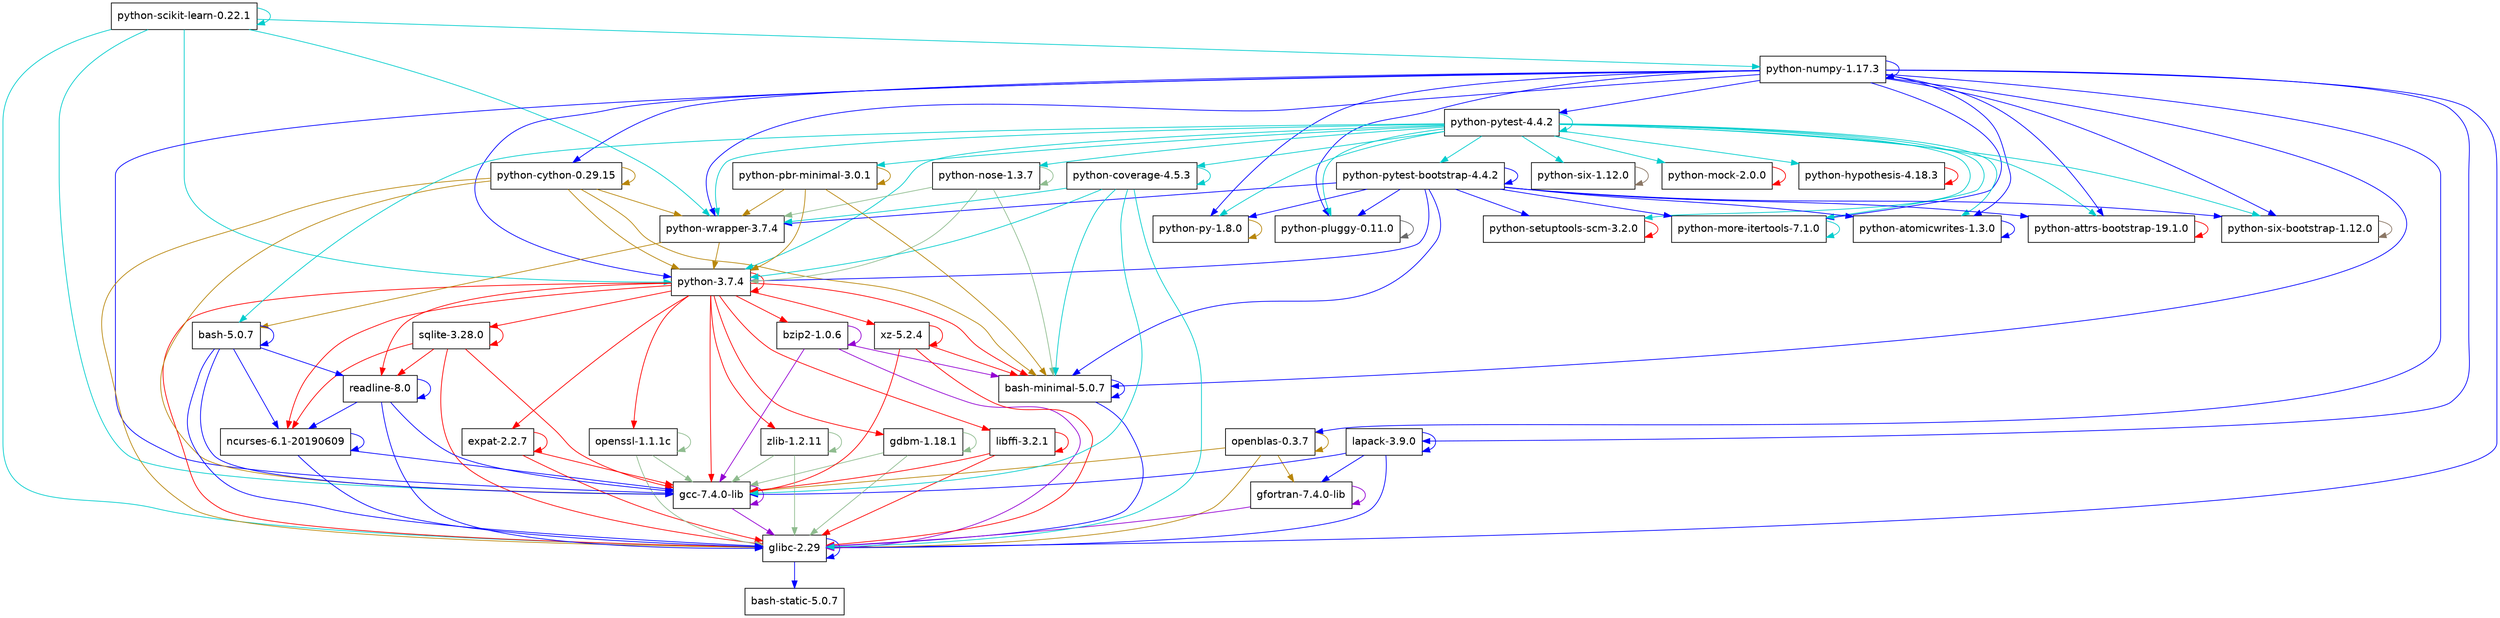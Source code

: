 digraph "Guix references" {
  "/gnu/store/5r2ngcsppkl0ai8k9z2n8dcbrky09jhd-python-scikit-learn-0.22.1" [label = "python-scikit-learn-0.22.1", shape = box, fontname = Helvetica];
  "/gnu/store/5r2ngcsppkl0ai8k9z2n8dcbrky09jhd-python-scikit-learn-0.22.1" -> "/gnu/store/2plcy91lypnbbysb18ymnhaw3zwk8pg1-gcc-7.4.0-lib" [color = cyan3];
  "/gnu/store/5r2ngcsppkl0ai8k9z2n8dcbrky09jhd-python-scikit-learn-0.22.1" -> "/gnu/store/4iishycvn5lwz968cvmh3cj9nnf0i7hh-python-numpy-1.17.3" [color = cyan3];
  "/gnu/store/5r2ngcsppkl0ai8k9z2n8dcbrky09jhd-python-scikit-learn-0.22.1" -> "/gnu/store/5r2ngcsppkl0ai8k9z2n8dcbrky09jhd-python-scikit-learn-0.22.1" [color = cyan3];
  "/gnu/store/5r2ngcsppkl0ai8k9z2n8dcbrky09jhd-python-scikit-learn-0.22.1" -> "/gnu/store/78w7y0lxar70j512iqw8x3nimzj10yga-python-3.7.4" [color = cyan3];
  "/gnu/store/5r2ngcsppkl0ai8k9z2n8dcbrky09jhd-python-scikit-learn-0.22.1" -> "/gnu/store/ahqgl4h89xqj695lgqvsaf6zh2nhy4pj-glibc-2.29" [color = cyan3];
  "/gnu/store/5r2ngcsppkl0ai8k9z2n8dcbrky09jhd-python-scikit-learn-0.22.1" -> "/gnu/store/l8nphg0idd8pfddyad8f92lx8d1hc053-python-wrapper-3.7.4" [color = cyan3];
  "/gnu/store/2plcy91lypnbbysb18ymnhaw3zwk8pg1-gcc-7.4.0-lib" [label = "gcc-7.4.0-lib", shape = box, fontname = Helvetica];
  "/gnu/store/2plcy91lypnbbysb18ymnhaw3zwk8pg1-gcc-7.4.0-lib" -> "/gnu/store/2plcy91lypnbbysb18ymnhaw3zwk8pg1-gcc-7.4.0-lib" [color = darkviolet];
  "/gnu/store/2plcy91lypnbbysb18ymnhaw3zwk8pg1-gcc-7.4.0-lib" -> "/gnu/store/ahqgl4h89xqj695lgqvsaf6zh2nhy4pj-glibc-2.29" [color = darkviolet];
  "/gnu/store/ahqgl4h89xqj695lgqvsaf6zh2nhy4pj-glibc-2.29" [label = "glibc-2.29", shape = box, fontname = Helvetica];
  "/gnu/store/ahqgl4h89xqj695lgqvsaf6zh2nhy4pj-glibc-2.29" -> "/gnu/store/ahqgl4h89xqj695lgqvsaf6zh2nhy4pj-glibc-2.29" [color = blue];
  "/gnu/store/ahqgl4h89xqj695lgqvsaf6zh2nhy4pj-glibc-2.29" -> "/gnu/store/cp72ncw4prnsga65n3pzll07hpsg524f-bash-static-5.0.7" [color = blue];
  "/gnu/store/cp72ncw4prnsga65n3pzll07hpsg524f-bash-static-5.0.7" [label = "bash-static-5.0.7", shape = box, fontname = Helvetica];
  "/gnu/store/4iishycvn5lwz968cvmh3cj9nnf0i7hh-python-numpy-1.17.3" [label = "python-numpy-1.17.3", shape = box, fontname = Helvetica];
  "/gnu/store/4iishycvn5lwz968cvmh3cj9nnf0i7hh-python-numpy-1.17.3" -> "/gnu/store/0vmbm166y3bqsgn42nwpwpb85g47rav3-python-py-1.8.0" [color = blue];
  "/gnu/store/4iishycvn5lwz968cvmh3cj9nnf0i7hh-python-numpy-1.17.3" -> "/gnu/store/29jhbbg1hf557x8j53f9sxd9imlmf02a-bash-minimal-5.0.7" [color = blue];
  "/gnu/store/4iishycvn5lwz968cvmh3cj9nnf0i7hh-python-numpy-1.17.3" -> "/gnu/store/2plcy91lypnbbysb18ymnhaw3zwk8pg1-gcc-7.4.0-lib" [color = blue];
  "/gnu/store/4iishycvn5lwz968cvmh3cj9nnf0i7hh-python-numpy-1.17.3" -> "/gnu/store/3k71dndjbnj3a0nzcnj32i275pryxfz3-python-more-itertools-7.1.0" [color = blue];
  "/gnu/store/4iishycvn5lwz968cvmh3cj9nnf0i7hh-python-numpy-1.17.3" -> "/gnu/store/49g5vwd1xyq3ngygckm6sl8p6dnp5zjf-python-atomicwrites-1.3.0" [color = blue];
  "/gnu/store/4iishycvn5lwz968cvmh3cj9nnf0i7hh-python-numpy-1.17.3" -> "/gnu/store/4iishycvn5lwz968cvmh3cj9nnf0i7hh-python-numpy-1.17.3" [color = blue];
  "/gnu/store/4iishycvn5lwz968cvmh3cj9nnf0i7hh-python-numpy-1.17.3" -> "/gnu/store/78w7y0lxar70j512iqw8x3nimzj10yga-python-3.7.4" [color = blue];
  "/gnu/store/4iishycvn5lwz968cvmh3cj9nnf0i7hh-python-numpy-1.17.3" -> "/gnu/store/7wbpn7vxpwpjj6gr0h63b72lpjbhlzf1-python-cython-0.29.15" [color = blue];
  "/gnu/store/4iishycvn5lwz968cvmh3cj9nnf0i7hh-python-numpy-1.17.3" -> "/gnu/store/8fmzvdwv53i2nwf64cmj8i8g7mbh2a3g-python-attrs-bootstrap-19.1.0" [color = blue];
  "/gnu/store/4iishycvn5lwz968cvmh3cj9nnf0i7hh-python-numpy-1.17.3" -> "/gnu/store/ahqgl4h89xqj695lgqvsaf6zh2nhy4pj-glibc-2.29" [color = blue];
  "/gnu/store/4iishycvn5lwz968cvmh3cj9nnf0i7hh-python-numpy-1.17.3" -> "/gnu/store/j1bglm80hl89anm16lyn7w1kwwi26nxa-python-six-bootstrap-1.12.0" [color = blue];
  "/gnu/store/4iishycvn5lwz968cvmh3cj9nnf0i7hh-python-numpy-1.17.3" -> "/gnu/store/l8nphg0idd8pfddyad8f92lx8d1hc053-python-wrapper-3.7.4" [color = blue];
  "/gnu/store/4iishycvn5lwz968cvmh3cj9nnf0i7hh-python-numpy-1.17.3" -> "/gnu/store/vax1vsg3ivf0r7j7n2xkbi1z3r0504l9-openblas-0.3.7" [color = blue];
  "/gnu/store/4iishycvn5lwz968cvmh3cj9nnf0i7hh-python-numpy-1.17.3" -> "/gnu/store/vydrpp4ph5kn86axj2s0dcmfvzck6n3p-lapack-3.9.0" [color = blue];
  "/gnu/store/4iishycvn5lwz968cvmh3cj9nnf0i7hh-python-numpy-1.17.3" -> "/gnu/store/w80vzg9kysnk379pn71b7pgn6l2jr6dx-python-pluggy-0.11.0" [color = blue];
  "/gnu/store/4iishycvn5lwz968cvmh3cj9nnf0i7hh-python-numpy-1.17.3" -> "/gnu/store/wrllykvq4l9ia5wldivmdlwgf2c8m2mb-python-pytest-4.4.2" [color = blue];
  "/gnu/store/0vmbm166y3bqsgn42nwpwpb85g47rav3-python-py-1.8.0" [label = "python-py-1.8.0", shape = box, fontname = Helvetica];
  "/gnu/store/0vmbm166y3bqsgn42nwpwpb85g47rav3-python-py-1.8.0" -> "/gnu/store/0vmbm166y3bqsgn42nwpwpb85g47rav3-python-py-1.8.0" [color = darkgoldenrod];
  "/gnu/store/29jhbbg1hf557x8j53f9sxd9imlmf02a-bash-minimal-5.0.7" [label = "bash-minimal-5.0.7", shape = box, fontname = Helvetica];
  "/gnu/store/29jhbbg1hf557x8j53f9sxd9imlmf02a-bash-minimal-5.0.7" -> "/gnu/store/29jhbbg1hf557x8j53f9sxd9imlmf02a-bash-minimal-5.0.7" [color = blue];
  "/gnu/store/29jhbbg1hf557x8j53f9sxd9imlmf02a-bash-minimal-5.0.7" -> "/gnu/store/ahqgl4h89xqj695lgqvsaf6zh2nhy4pj-glibc-2.29" [color = blue];
  "/gnu/store/3k71dndjbnj3a0nzcnj32i275pryxfz3-python-more-itertools-7.1.0" [label = "python-more-itertools-7.1.0", shape = box, fontname = Helvetica];
  "/gnu/store/3k71dndjbnj3a0nzcnj32i275pryxfz3-python-more-itertools-7.1.0" -> "/gnu/store/3k71dndjbnj3a0nzcnj32i275pryxfz3-python-more-itertools-7.1.0" [color = cyan3];
  "/gnu/store/49g5vwd1xyq3ngygckm6sl8p6dnp5zjf-python-atomicwrites-1.3.0" [label = "python-atomicwrites-1.3.0", shape = box, fontname = Helvetica];
  "/gnu/store/49g5vwd1xyq3ngygckm6sl8p6dnp5zjf-python-atomicwrites-1.3.0" -> "/gnu/store/49g5vwd1xyq3ngygckm6sl8p6dnp5zjf-python-atomicwrites-1.3.0" [color = blue];
  "/gnu/store/78w7y0lxar70j512iqw8x3nimzj10yga-python-3.7.4" [label = "python-3.7.4", shape = box, fontname = Helvetica];
  "/gnu/store/78w7y0lxar70j512iqw8x3nimzj10yga-python-3.7.4" -> "/gnu/store/2792g0vczwsxnvqm9ja5g9hwvbrjlc4w-gdbm-1.18.1" [color = red];
  "/gnu/store/78w7y0lxar70j512iqw8x3nimzj10yga-python-3.7.4" -> "/gnu/store/29jhbbg1hf557x8j53f9sxd9imlmf02a-bash-minimal-5.0.7" [color = red];
  "/gnu/store/78w7y0lxar70j512iqw8x3nimzj10yga-python-3.7.4" -> "/gnu/store/2plcy91lypnbbysb18ymnhaw3zwk8pg1-gcc-7.4.0-lib" [color = red];
  "/gnu/store/78w7y0lxar70j512iqw8x3nimzj10yga-python-3.7.4" -> "/gnu/store/78w7y0lxar70j512iqw8x3nimzj10yga-python-3.7.4" [color = red];
  "/gnu/store/78w7y0lxar70j512iqw8x3nimzj10yga-python-3.7.4" -> "/gnu/store/ahqgl4h89xqj695lgqvsaf6zh2nhy4pj-glibc-2.29" [color = red];
  "/gnu/store/78w7y0lxar70j512iqw8x3nimzj10yga-python-3.7.4" -> "/gnu/store/ain96mrdwqd4s9shdd3s7m4syp5icdx5-libffi-3.2.1" [color = red];
  "/gnu/store/78w7y0lxar70j512iqw8x3nimzj10yga-python-3.7.4" -> "/gnu/store/gzp4ig4rdb1qf4i5dy1d9nl0zmj5q09y-ncurses-6.1-20190609" [color = red];
  "/gnu/store/78w7y0lxar70j512iqw8x3nimzj10yga-python-3.7.4" -> "/gnu/store/h3w04l83yrx9rxcc62k0plgxr5hpc1xg-expat-2.2.7" [color = red];
  "/gnu/store/78w7y0lxar70j512iqw8x3nimzj10yga-python-3.7.4" -> "/gnu/store/i6l1579g80387rda658jy9cfqq82643d-sqlite-3.28.0" [color = red];
  "/gnu/store/78w7y0lxar70j512iqw8x3nimzj10yga-python-3.7.4" -> "/gnu/store/k2m4q2av9hw73hw2jx6qrxqdyh855398-openssl-1.1.1c" [color = red];
  "/gnu/store/78w7y0lxar70j512iqw8x3nimzj10yga-python-3.7.4" -> "/gnu/store/l86azr7r3p5631wj3kk329jl1y1mpjgy-bzip2-1.0.6" [color = red];
  "/gnu/store/78w7y0lxar70j512iqw8x3nimzj10yga-python-3.7.4" -> "/gnu/store/lbip9isk25isymvnb159l115xnacb5j8-xz-5.2.4" [color = red];
  "/gnu/store/78w7y0lxar70j512iqw8x3nimzj10yga-python-3.7.4" -> "/gnu/store/qx7p7hiq90mi7r78hcr9cyskccy2j4bg-zlib-1.2.11" [color = red];
  "/gnu/store/78w7y0lxar70j512iqw8x3nimzj10yga-python-3.7.4" -> "/gnu/store/rmciibbn519fv6c5cbzk4ziqvbqq5s87-readline-8.0" [color = red];
  "/gnu/store/2792g0vczwsxnvqm9ja5g9hwvbrjlc4w-gdbm-1.18.1" [label = "gdbm-1.18.1", shape = box, fontname = Helvetica];
  "/gnu/store/2792g0vczwsxnvqm9ja5g9hwvbrjlc4w-gdbm-1.18.1" -> "/gnu/store/2792g0vczwsxnvqm9ja5g9hwvbrjlc4w-gdbm-1.18.1" [color = darkseagreen];
  "/gnu/store/2792g0vczwsxnvqm9ja5g9hwvbrjlc4w-gdbm-1.18.1" -> "/gnu/store/2plcy91lypnbbysb18ymnhaw3zwk8pg1-gcc-7.4.0-lib" [color = darkseagreen];
  "/gnu/store/2792g0vczwsxnvqm9ja5g9hwvbrjlc4w-gdbm-1.18.1" -> "/gnu/store/ahqgl4h89xqj695lgqvsaf6zh2nhy4pj-glibc-2.29" [color = darkseagreen];
  "/gnu/store/ain96mrdwqd4s9shdd3s7m4syp5icdx5-libffi-3.2.1" [label = "libffi-3.2.1", shape = box, fontname = Helvetica];
  "/gnu/store/ain96mrdwqd4s9shdd3s7m4syp5icdx5-libffi-3.2.1" -> "/gnu/store/2plcy91lypnbbysb18ymnhaw3zwk8pg1-gcc-7.4.0-lib" [color = red];
  "/gnu/store/ain96mrdwqd4s9shdd3s7m4syp5icdx5-libffi-3.2.1" -> "/gnu/store/ahqgl4h89xqj695lgqvsaf6zh2nhy4pj-glibc-2.29" [color = red];
  "/gnu/store/ain96mrdwqd4s9shdd3s7m4syp5icdx5-libffi-3.2.1" -> "/gnu/store/ain96mrdwqd4s9shdd3s7m4syp5icdx5-libffi-3.2.1" [color = red];
  "/gnu/store/gzp4ig4rdb1qf4i5dy1d9nl0zmj5q09y-ncurses-6.1-20190609" [label = "ncurses-6.1-20190609", shape = box, fontname = Helvetica];
  "/gnu/store/gzp4ig4rdb1qf4i5dy1d9nl0zmj5q09y-ncurses-6.1-20190609" -> "/gnu/store/2plcy91lypnbbysb18ymnhaw3zwk8pg1-gcc-7.4.0-lib" [color = blue];
  "/gnu/store/gzp4ig4rdb1qf4i5dy1d9nl0zmj5q09y-ncurses-6.1-20190609" -> "/gnu/store/ahqgl4h89xqj695lgqvsaf6zh2nhy4pj-glibc-2.29" [color = blue];
  "/gnu/store/gzp4ig4rdb1qf4i5dy1d9nl0zmj5q09y-ncurses-6.1-20190609" -> "/gnu/store/gzp4ig4rdb1qf4i5dy1d9nl0zmj5q09y-ncurses-6.1-20190609" [color = blue];
  "/gnu/store/h3w04l83yrx9rxcc62k0plgxr5hpc1xg-expat-2.2.7" [label = "expat-2.2.7", shape = box, fontname = Helvetica];
  "/gnu/store/h3w04l83yrx9rxcc62k0plgxr5hpc1xg-expat-2.2.7" -> "/gnu/store/2plcy91lypnbbysb18ymnhaw3zwk8pg1-gcc-7.4.0-lib" [color = red];
  "/gnu/store/h3w04l83yrx9rxcc62k0plgxr5hpc1xg-expat-2.2.7" -> "/gnu/store/ahqgl4h89xqj695lgqvsaf6zh2nhy4pj-glibc-2.29" [color = red];
  "/gnu/store/h3w04l83yrx9rxcc62k0plgxr5hpc1xg-expat-2.2.7" -> "/gnu/store/h3w04l83yrx9rxcc62k0plgxr5hpc1xg-expat-2.2.7" [color = red];
  "/gnu/store/i6l1579g80387rda658jy9cfqq82643d-sqlite-3.28.0" [label = "sqlite-3.28.0", shape = box, fontname = Helvetica];
  "/gnu/store/i6l1579g80387rda658jy9cfqq82643d-sqlite-3.28.0" -> "/gnu/store/2plcy91lypnbbysb18ymnhaw3zwk8pg1-gcc-7.4.0-lib" [color = red];
  "/gnu/store/i6l1579g80387rda658jy9cfqq82643d-sqlite-3.28.0" -> "/gnu/store/ahqgl4h89xqj695lgqvsaf6zh2nhy4pj-glibc-2.29" [color = red];
  "/gnu/store/i6l1579g80387rda658jy9cfqq82643d-sqlite-3.28.0" -> "/gnu/store/gzp4ig4rdb1qf4i5dy1d9nl0zmj5q09y-ncurses-6.1-20190609" [color = red];
  "/gnu/store/i6l1579g80387rda658jy9cfqq82643d-sqlite-3.28.0" -> "/gnu/store/i6l1579g80387rda658jy9cfqq82643d-sqlite-3.28.0" [color = red];
  "/gnu/store/i6l1579g80387rda658jy9cfqq82643d-sqlite-3.28.0" -> "/gnu/store/rmciibbn519fv6c5cbzk4ziqvbqq5s87-readline-8.0" [color = red];
  "/gnu/store/rmciibbn519fv6c5cbzk4ziqvbqq5s87-readline-8.0" [label = "readline-8.0", shape = box, fontname = Helvetica];
  "/gnu/store/rmciibbn519fv6c5cbzk4ziqvbqq5s87-readline-8.0" -> "/gnu/store/2plcy91lypnbbysb18ymnhaw3zwk8pg1-gcc-7.4.0-lib" [color = blue];
  "/gnu/store/rmciibbn519fv6c5cbzk4ziqvbqq5s87-readline-8.0" -> "/gnu/store/ahqgl4h89xqj695lgqvsaf6zh2nhy4pj-glibc-2.29" [color = blue];
  "/gnu/store/rmciibbn519fv6c5cbzk4ziqvbqq5s87-readline-8.0" -> "/gnu/store/gzp4ig4rdb1qf4i5dy1d9nl0zmj5q09y-ncurses-6.1-20190609" [color = blue];
  "/gnu/store/rmciibbn519fv6c5cbzk4ziqvbqq5s87-readline-8.0" -> "/gnu/store/rmciibbn519fv6c5cbzk4ziqvbqq5s87-readline-8.0" [color = blue];
  "/gnu/store/k2m4q2av9hw73hw2jx6qrxqdyh855398-openssl-1.1.1c" [label = "openssl-1.1.1c", shape = box, fontname = Helvetica];
  "/gnu/store/k2m4q2av9hw73hw2jx6qrxqdyh855398-openssl-1.1.1c" -> "/gnu/store/2plcy91lypnbbysb18ymnhaw3zwk8pg1-gcc-7.4.0-lib" [color = darkseagreen];
  "/gnu/store/k2m4q2av9hw73hw2jx6qrxqdyh855398-openssl-1.1.1c" -> "/gnu/store/ahqgl4h89xqj695lgqvsaf6zh2nhy4pj-glibc-2.29" [color = darkseagreen];
  "/gnu/store/k2m4q2av9hw73hw2jx6qrxqdyh855398-openssl-1.1.1c" -> "/gnu/store/k2m4q2av9hw73hw2jx6qrxqdyh855398-openssl-1.1.1c" [color = darkseagreen];
  "/gnu/store/l86azr7r3p5631wj3kk329jl1y1mpjgy-bzip2-1.0.6" [label = "bzip2-1.0.6", shape = box, fontname = Helvetica];
  "/gnu/store/l86azr7r3p5631wj3kk329jl1y1mpjgy-bzip2-1.0.6" -> "/gnu/store/29jhbbg1hf557x8j53f9sxd9imlmf02a-bash-minimal-5.0.7" [color = darkviolet];
  "/gnu/store/l86azr7r3p5631wj3kk329jl1y1mpjgy-bzip2-1.0.6" -> "/gnu/store/2plcy91lypnbbysb18ymnhaw3zwk8pg1-gcc-7.4.0-lib" [color = darkviolet];
  "/gnu/store/l86azr7r3p5631wj3kk329jl1y1mpjgy-bzip2-1.0.6" -> "/gnu/store/ahqgl4h89xqj695lgqvsaf6zh2nhy4pj-glibc-2.29" [color = darkviolet];
  "/gnu/store/l86azr7r3p5631wj3kk329jl1y1mpjgy-bzip2-1.0.6" -> "/gnu/store/l86azr7r3p5631wj3kk329jl1y1mpjgy-bzip2-1.0.6" [color = darkviolet];
  "/gnu/store/lbip9isk25isymvnb159l115xnacb5j8-xz-5.2.4" [label = "xz-5.2.4", shape = box, fontname = Helvetica];
  "/gnu/store/lbip9isk25isymvnb159l115xnacb5j8-xz-5.2.4" -> "/gnu/store/29jhbbg1hf557x8j53f9sxd9imlmf02a-bash-minimal-5.0.7" [color = red];
  "/gnu/store/lbip9isk25isymvnb159l115xnacb5j8-xz-5.2.4" -> "/gnu/store/2plcy91lypnbbysb18ymnhaw3zwk8pg1-gcc-7.4.0-lib" [color = red];
  "/gnu/store/lbip9isk25isymvnb159l115xnacb5j8-xz-5.2.4" -> "/gnu/store/ahqgl4h89xqj695lgqvsaf6zh2nhy4pj-glibc-2.29" [color = red];
  "/gnu/store/lbip9isk25isymvnb159l115xnacb5j8-xz-5.2.4" -> "/gnu/store/lbip9isk25isymvnb159l115xnacb5j8-xz-5.2.4" [color = red];
  "/gnu/store/qx7p7hiq90mi7r78hcr9cyskccy2j4bg-zlib-1.2.11" [label = "zlib-1.2.11", shape = box, fontname = Helvetica];
  "/gnu/store/qx7p7hiq90mi7r78hcr9cyskccy2j4bg-zlib-1.2.11" -> "/gnu/store/2plcy91lypnbbysb18ymnhaw3zwk8pg1-gcc-7.4.0-lib" [color = darkseagreen];
  "/gnu/store/qx7p7hiq90mi7r78hcr9cyskccy2j4bg-zlib-1.2.11" -> "/gnu/store/ahqgl4h89xqj695lgqvsaf6zh2nhy4pj-glibc-2.29" [color = darkseagreen];
  "/gnu/store/qx7p7hiq90mi7r78hcr9cyskccy2j4bg-zlib-1.2.11" -> "/gnu/store/qx7p7hiq90mi7r78hcr9cyskccy2j4bg-zlib-1.2.11" [color = darkseagreen];
  "/gnu/store/7wbpn7vxpwpjj6gr0h63b72lpjbhlzf1-python-cython-0.29.15" [label = "python-cython-0.29.15", shape = box, fontname = Helvetica];
  "/gnu/store/7wbpn7vxpwpjj6gr0h63b72lpjbhlzf1-python-cython-0.29.15" -> "/gnu/store/29jhbbg1hf557x8j53f9sxd9imlmf02a-bash-minimal-5.0.7" [color = darkgoldenrod];
  "/gnu/store/7wbpn7vxpwpjj6gr0h63b72lpjbhlzf1-python-cython-0.29.15" -> "/gnu/store/2plcy91lypnbbysb18ymnhaw3zwk8pg1-gcc-7.4.0-lib" [color = darkgoldenrod];
  "/gnu/store/7wbpn7vxpwpjj6gr0h63b72lpjbhlzf1-python-cython-0.29.15" -> "/gnu/store/78w7y0lxar70j512iqw8x3nimzj10yga-python-3.7.4" [color = darkgoldenrod];
  "/gnu/store/7wbpn7vxpwpjj6gr0h63b72lpjbhlzf1-python-cython-0.29.15" -> "/gnu/store/7wbpn7vxpwpjj6gr0h63b72lpjbhlzf1-python-cython-0.29.15" [color = darkgoldenrod];
  "/gnu/store/7wbpn7vxpwpjj6gr0h63b72lpjbhlzf1-python-cython-0.29.15" -> "/gnu/store/ahqgl4h89xqj695lgqvsaf6zh2nhy4pj-glibc-2.29" [color = darkgoldenrod];
  "/gnu/store/7wbpn7vxpwpjj6gr0h63b72lpjbhlzf1-python-cython-0.29.15" -> "/gnu/store/l8nphg0idd8pfddyad8f92lx8d1hc053-python-wrapper-3.7.4" [color = darkgoldenrod];
  "/gnu/store/l8nphg0idd8pfddyad8f92lx8d1hc053-python-wrapper-3.7.4" [label = "python-wrapper-3.7.4", shape = box, fontname = Helvetica];
  "/gnu/store/l8nphg0idd8pfddyad8f92lx8d1hc053-python-wrapper-3.7.4" -> "/gnu/store/78w7y0lxar70j512iqw8x3nimzj10yga-python-3.7.4" [color = darkgoldenrod];
  "/gnu/store/l8nphg0idd8pfddyad8f92lx8d1hc053-python-wrapper-3.7.4" -> "/gnu/store/n1c9jiv2njnvdfz58v71fvzq0hkgivz1-bash-5.0.7" [color = darkgoldenrod];
  "/gnu/store/n1c9jiv2njnvdfz58v71fvzq0hkgivz1-bash-5.0.7" [label = "bash-5.0.7", shape = box, fontname = Helvetica];
  "/gnu/store/n1c9jiv2njnvdfz58v71fvzq0hkgivz1-bash-5.0.7" -> "/gnu/store/2plcy91lypnbbysb18ymnhaw3zwk8pg1-gcc-7.4.0-lib" [color = blue];
  "/gnu/store/n1c9jiv2njnvdfz58v71fvzq0hkgivz1-bash-5.0.7" -> "/gnu/store/ahqgl4h89xqj695lgqvsaf6zh2nhy4pj-glibc-2.29" [color = blue];
  "/gnu/store/n1c9jiv2njnvdfz58v71fvzq0hkgivz1-bash-5.0.7" -> "/gnu/store/gzp4ig4rdb1qf4i5dy1d9nl0zmj5q09y-ncurses-6.1-20190609" [color = blue];
  "/gnu/store/n1c9jiv2njnvdfz58v71fvzq0hkgivz1-bash-5.0.7" -> "/gnu/store/n1c9jiv2njnvdfz58v71fvzq0hkgivz1-bash-5.0.7" [color = blue];
  "/gnu/store/n1c9jiv2njnvdfz58v71fvzq0hkgivz1-bash-5.0.7" -> "/gnu/store/rmciibbn519fv6c5cbzk4ziqvbqq5s87-readline-8.0" [color = blue];
  "/gnu/store/8fmzvdwv53i2nwf64cmj8i8g7mbh2a3g-python-attrs-bootstrap-19.1.0" [label = "python-attrs-bootstrap-19.1.0", shape = box, fontname = Helvetica];
  "/gnu/store/8fmzvdwv53i2nwf64cmj8i8g7mbh2a3g-python-attrs-bootstrap-19.1.0" -> "/gnu/store/8fmzvdwv53i2nwf64cmj8i8g7mbh2a3g-python-attrs-bootstrap-19.1.0" [color = red];
  "/gnu/store/j1bglm80hl89anm16lyn7w1kwwi26nxa-python-six-bootstrap-1.12.0" [label = "python-six-bootstrap-1.12.0", shape = box, fontname = Helvetica];
  "/gnu/store/j1bglm80hl89anm16lyn7w1kwwi26nxa-python-six-bootstrap-1.12.0" -> "/gnu/store/j1bglm80hl89anm16lyn7w1kwwi26nxa-python-six-bootstrap-1.12.0" [color = peachpuff4];
  "/gnu/store/vax1vsg3ivf0r7j7n2xkbi1z3r0504l9-openblas-0.3.7" [label = "openblas-0.3.7", shape = box, fontname = Helvetica];
  "/gnu/store/vax1vsg3ivf0r7j7n2xkbi1z3r0504l9-openblas-0.3.7" -> "/gnu/store/2plcy91lypnbbysb18ymnhaw3zwk8pg1-gcc-7.4.0-lib" [color = darkgoldenrod];
  "/gnu/store/vax1vsg3ivf0r7j7n2xkbi1z3r0504l9-openblas-0.3.7" -> "/gnu/store/5imx9c2y6bkd27rprrghnaw59x0svyxb-gfortran-7.4.0-lib" [color = darkgoldenrod];
  "/gnu/store/vax1vsg3ivf0r7j7n2xkbi1z3r0504l9-openblas-0.3.7" -> "/gnu/store/ahqgl4h89xqj695lgqvsaf6zh2nhy4pj-glibc-2.29" [color = darkgoldenrod];
  "/gnu/store/vax1vsg3ivf0r7j7n2xkbi1z3r0504l9-openblas-0.3.7" -> "/gnu/store/vax1vsg3ivf0r7j7n2xkbi1z3r0504l9-openblas-0.3.7" [color = darkgoldenrod];
  "/gnu/store/5imx9c2y6bkd27rprrghnaw59x0svyxb-gfortran-7.4.0-lib" [label = "gfortran-7.4.0-lib", shape = box, fontname = Helvetica];
  "/gnu/store/5imx9c2y6bkd27rprrghnaw59x0svyxb-gfortran-7.4.0-lib" -> "/gnu/store/5imx9c2y6bkd27rprrghnaw59x0svyxb-gfortran-7.4.0-lib" [color = darkviolet];
  "/gnu/store/5imx9c2y6bkd27rprrghnaw59x0svyxb-gfortran-7.4.0-lib" -> "/gnu/store/ahqgl4h89xqj695lgqvsaf6zh2nhy4pj-glibc-2.29" [color = darkviolet];
  "/gnu/store/vydrpp4ph5kn86axj2s0dcmfvzck6n3p-lapack-3.9.0" [label = "lapack-3.9.0", shape = box, fontname = Helvetica];
  "/gnu/store/vydrpp4ph5kn86axj2s0dcmfvzck6n3p-lapack-3.9.0" -> "/gnu/store/2plcy91lypnbbysb18ymnhaw3zwk8pg1-gcc-7.4.0-lib" [color = blue];
  "/gnu/store/vydrpp4ph5kn86axj2s0dcmfvzck6n3p-lapack-3.9.0" -> "/gnu/store/5imx9c2y6bkd27rprrghnaw59x0svyxb-gfortran-7.4.0-lib" [color = blue];
  "/gnu/store/vydrpp4ph5kn86axj2s0dcmfvzck6n3p-lapack-3.9.0" -> "/gnu/store/ahqgl4h89xqj695lgqvsaf6zh2nhy4pj-glibc-2.29" [color = blue];
  "/gnu/store/vydrpp4ph5kn86axj2s0dcmfvzck6n3p-lapack-3.9.0" -> "/gnu/store/vydrpp4ph5kn86axj2s0dcmfvzck6n3p-lapack-3.9.0" [color = blue];
  "/gnu/store/w80vzg9kysnk379pn71b7pgn6l2jr6dx-python-pluggy-0.11.0" [label = "python-pluggy-0.11.0", shape = box, fontname = Helvetica];
  "/gnu/store/w80vzg9kysnk379pn71b7pgn6l2jr6dx-python-pluggy-0.11.0" -> "/gnu/store/w80vzg9kysnk379pn71b7pgn6l2jr6dx-python-pluggy-0.11.0" [color = dimgrey];
  "/gnu/store/wrllykvq4l9ia5wldivmdlwgf2c8m2mb-python-pytest-4.4.2" [label = "python-pytest-4.4.2", shape = box, fontname = Helvetica];
  "/gnu/store/wrllykvq4l9ia5wldivmdlwgf2c8m2mb-python-pytest-4.4.2" -> "/gnu/store/0vmbm166y3bqsgn42nwpwpb85g47rav3-python-py-1.8.0" [color = cyan3];
  "/gnu/store/wrllykvq4l9ia5wldivmdlwgf2c8m2mb-python-pytest-4.4.2" -> "/gnu/store/3k71dndjbnj3a0nzcnj32i275pryxfz3-python-more-itertools-7.1.0" [color = cyan3];
  "/gnu/store/wrllykvq4l9ia5wldivmdlwgf2c8m2mb-python-pytest-4.4.2" -> "/gnu/store/49g5vwd1xyq3ngygckm6sl8p6dnp5zjf-python-atomicwrites-1.3.0" [color = cyan3];
  "/gnu/store/wrllykvq4l9ia5wldivmdlwgf2c8m2mb-python-pytest-4.4.2" -> "/gnu/store/4bxal55h4mcgkxnhb90w8axayjzs152z-python-pytest-bootstrap-4.4.2" [color = cyan3];
  "/gnu/store/wrllykvq4l9ia5wldivmdlwgf2c8m2mb-python-pytest-4.4.2" -> "/gnu/store/5c3pbrc6cjwcbpsvpa623xv9vj6v1amg-python-six-1.12.0" [color = cyan3];
  "/gnu/store/wrllykvq4l9ia5wldivmdlwgf2c8m2mb-python-pytest-4.4.2" -> "/gnu/store/78w7y0lxar70j512iqw8x3nimzj10yga-python-3.7.4" [color = cyan3];
  "/gnu/store/wrllykvq4l9ia5wldivmdlwgf2c8m2mb-python-pytest-4.4.2" -> "/gnu/store/8fmzvdwv53i2nwf64cmj8i8g7mbh2a3g-python-attrs-bootstrap-19.1.0" [color = cyan3];
  "/gnu/store/wrllykvq4l9ia5wldivmdlwgf2c8m2mb-python-pytest-4.4.2" -> "/gnu/store/f1132g8yjnd3rha8pbzrz45ls49rr6cv-python-mock-2.0.0" [color = cyan3];
  "/gnu/store/wrllykvq4l9ia5wldivmdlwgf2c8m2mb-python-pytest-4.4.2" -> "/gnu/store/frm5r8jdrj9pr6py5b2i74avr7ifq4ry-python-nose-1.3.7" [color = cyan3];
  "/gnu/store/wrllykvq4l9ia5wldivmdlwgf2c8m2mb-python-pytest-4.4.2" -> "/gnu/store/hmwymyqc4r0gzwfya6j69hzjx0gd0nxr-python-coverage-4.5.3" [color = cyan3];
  "/gnu/store/wrllykvq4l9ia5wldivmdlwgf2c8m2mb-python-pytest-4.4.2" -> "/gnu/store/j1bglm80hl89anm16lyn7w1kwwi26nxa-python-six-bootstrap-1.12.0" [color = cyan3];
  "/gnu/store/wrllykvq4l9ia5wldivmdlwgf2c8m2mb-python-pytest-4.4.2" -> "/gnu/store/l8nphg0idd8pfddyad8f92lx8d1hc053-python-wrapper-3.7.4" [color = cyan3];
  "/gnu/store/wrllykvq4l9ia5wldivmdlwgf2c8m2mb-python-pytest-4.4.2" -> "/gnu/store/n1c9jiv2njnvdfz58v71fvzq0hkgivz1-bash-5.0.7" [color = cyan3];
  "/gnu/store/wrllykvq4l9ia5wldivmdlwgf2c8m2mb-python-pytest-4.4.2" -> "/gnu/store/w685cz0qf653xw1dinggddizj994jcb1-python-hypothesis-4.18.3" [color = cyan3];
  "/gnu/store/wrllykvq4l9ia5wldivmdlwgf2c8m2mb-python-pytest-4.4.2" -> "/gnu/store/w80vzg9kysnk379pn71b7pgn6l2jr6dx-python-pluggy-0.11.0" [color = cyan3];
  "/gnu/store/wrllykvq4l9ia5wldivmdlwgf2c8m2mb-python-pytest-4.4.2" -> "/gnu/store/wrllykvq4l9ia5wldivmdlwgf2c8m2mb-python-pytest-4.4.2" [color = cyan3];
  "/gnu/store/wrllykvq4l9ia5wldivmdlwgf2c8m2mb-python-pytest-4.4.2" -> "/gnu/store/z1jn2zb4i4y3nblv2ac62gignpx8qgz8-python-setuptools-scm-3.2.0" [color = cyan3];
  "/gnu/store/wrllykvq4l9ia5wldivmdlwgf2c8m2mb-python-pytest-4.4.2" -> "/gnu/store/zms6mpy73qgkkww4mlpzaib8vpm38s3q-python-pbr-minimal-3.0.1" [color = cyan3];
  "/gnu/store/4bxal55h4mcgkxnhb90w8axayjzs152z-python-pytest-bootstrap-4.4.2" [label = "python-pytest-bootstrap-4.4.2", shape = box, fontname = Helvetica];
  "/gnu/store/4bxal55h4mcgkxnhb90w8axayjzs152z-python-pytest-bootstrap-4.4.2" -> "/gnu/store/0vmbm166y3bqsgn42nwpwpb85g47rav3-python-py-1.8.0" [color = blue];
  "/gnu/store/4bxal55h4mcgkxnhb90w8axayjzs152z-python-pytest-bootstrap-4.4.2" -> "/gnu/store/29jhbbg1hf557x8j53f9sxd9imlmf02a-bash-minimal-5.0.7" [color = blue];
  "/gnu/store/4bxal55h4mcgkxnhb90w8axayjzs152z-python-pytest-bootstrap-4.4.2" -> "/gnu/store/3k71dndjbnj3a0nzcnj32i275pryxfz3-python-more-itertools-7.1.0" [color = blue];
  "/gnu/store/4bxal55h4mcgkxnhb90w8axayjzs152z-python-pytest-bootstrap-4.4.2" -> "/gnu/store/49g5vwd1xyq3ngygckm6sl8p6dnp5zjf-python-atomicwrites-1.3.0" [color = blue];
  "/gnu/store/4bxal55h4mcgkxnhb90w8axayjzs152z-python-pytest-bootstrap-4.4.2" -> "/gnu/store/4bxal55h4mcgkxnhb90w8axayjzs152z-python-pytest-bootstrap-4.4.2" [color = blue];
  "/gnu/store/4bxal55h4mcgkxnhb90w8axayjzs152z-python-pytest-bootstrap-4.4.2" -> "/gnu/store/78w7y0lxar70j512iqw8x3nimzj10yga-python-3.7.4" [color = blue];
  "/gnu/store/4bxal55h4mcgkxnhb90w8axayjzs152z-python-pytest-bootstrap-4.4.2" -> "/gnu/store/8fmzvdwv53i2nwf64cmj8i8g7mbh2a3g-python-attrs-bootstrap-19.1.0" [color = blue];
  "/gnu/store/4bxal55h4mcgkxnhb90w8axayjzs152z-python-pytest-bootstrap-4.4.2" -> "/gnu/store/j1bglm80hl89anm16lyn7w1kwwi26nxa-python-six-bootstrap-1.12.0" [color = blue];
  "/gnu/store/4bxal55h4mcgkxnhb90w8axayjzs152z-python-pytest-bootstrap-4.4.2" -> "/gnu/store/l8nphg0idd8pfddyad8f92lx8d1hc053-python-wrapper-3.7.4" [color = blue];
  "/gnu/store/4bxal55h4mcgkxnhb90w8axayjzs152z-python-pytest-bootstrap-4.4.2" -> "/gnu/store/w80vzg9kysnk379pn71b7pgn6l2jr6dx-python-pluggy-0.11.0" [color = blue];
  "/gnu/store/4bxal55h4mcgkxnhb90w8axayjzs152z-python-pytest-bootstrap-4.4.2" -> "/gnu/store/z1jn2zb4i4y3nblv2ac62gignpx8qgz8-python-setuptools-scm-3.2.0" [color = blue];
  "/gnu/store/z1jn2zb4i4y3nblv2ac62gignpx8qgz8-python-setuptools-scm-3.2.0" [label = "python-setuptools-scm-3.2.0", shape = box, fontname = Helvetica];
  "/gnu/store/z1jn2zb4i4y3nblv2ac62gignpx8qgz8-python-setuptools-scm-3.2.0" -> "/gnu/store/z1jn2zb4i4y3nblv2ac62gignpx8qgz8-python-setuptools-scm-3.2.0" [color = red];
  "/gnu/store/5c3pbrc6cjwcbpsvpa623xv9vj6v1amg-python-six-1.12.0" [label = "python-six-1.12.0", shape = box, fontname = Helvetica];
  "/gnu/store/5c3pbrc6cjwcbpsvpa623xv9vj6v1amg-python-six-1.12.0" -> "/gnu/store/5c3pbrc6cjwcbpsvpa623xv9vj6v1amg-python-six-1.12.0" [color = peachpuff4];
  "/gnu/store/f1132g8yjnd3rha8pbzrz45ls49rr6cv-python-mock-2.0.0" [label = "python-mock-2.0.0", shape = box, fontname = Helvetica];
  "/gnu/store/f1132g8yjnd3rha8pbzrz45ls49rr6cv-python-mock-2.0.0" -> "/gnu/store/f1132g8yjnd3rha8pbzrz45ls49rr6cv-python-mock-2.0.0" [color = red];
  "/gnu/store/frm5r8jdrj9pr6py5b2i74avr7ifq4ry-python-nose-1.3.7" [label = "python-nose-1.3.7", shape = box, fontname = Helvetica];
  "/gnu/store/frm5r8jdrj9pr6py5b2i74avr7ifq4ry-python-nose-1.3.7" -> "/gnu/store/29jhbbg1hf557x8j53f9sxd9imlmf02a-bash-minimal-5.0.7" [color = darkseagreen];
  "/gnu/store/frm5r8jdrj9pr6py5b2i74avr7ifq4ry-python-nose-1.3.7" -> "/gnu/store/78w7y0lxar70j512iqw8x3nimzj10yga-python-3.7.4" [color = darkseagreen];
  "/gnu/store/frm5r8jdrj9pr6py5b2i74avr7ifq4ry-python-nose-1.3.7" -> "/gnu/store/frm5r8jdrj9pr6py5b2i74avr7ifq4ry-python-nose-1.3.7" [color = darkseagreen];
  "/gnu/store/frm5r8jdrj9pr6py5b2i74avr7ifq4ry-python-nose-1.3.7" -> "/gnu/store/l8nphg0idd8pfddyad8f92lx8d1hc053-python-wrapper-3.7.4" [color = darkseagreen];
  "/gnu/store/hmwymyqc4r0gzwfya6j69hzjx0gd0nxr-python-coverage-4.5.3" [label = "python-coverage-4.5.3", shape = box, fontname = Helvetica];
  "/gnu/store/hmwymyqc4r0gzwfya6j69hzjx0gd0nxr-python-coverage-4.5.3" -> "/gnu/store/29jhbbg1hf557x8j53f9sxd9imlmf02a-bash-minimal-5.0.7" [color = cyan3];
  "/gnu/store/hmwymyqc4r0gzwfya6j69hzjx0gd0nxr-python-coverage-4.5.3" -> "/gnu/store/2plcy91lypnbbysb18ymnhaw3zwk8pg1-gcc-7.4.0-lib" [color = cyan3];
  "/gnu/store/hmwymyqc4r0gzwfya6j69hzjx0gd0nxr-python-coverage-4.5.3" -> "/gnu/store/78w7y0lxar70j512iqw8x3nimzj10yga-python-3.7.4" [color = cyan3];
  "/gnu/store/hmwymyqc4r0gzwfya6j69hzjx0gd0nxr-python-coverage-4.5.3" -> "/gnu/store/ahqgl4h89xqj695lgqvsaf6zh2nhy4pj-glibc-2.29" [color = cyan3];
  "/gnu/store/hmwymyqc4r0gzwfya6j69hzjx0gd0nxr-python-coverage-4.5.3" -> "/gnu/store/hmwymyqc4r0gzwfya6j69hzjx0gd0nxr-python-coverage-4.5.3" [color = cyan3];
  "/gnu/store/hmwymyqc4r0gzwfya6j69hzjx0gd0nxr-python-coverage-4.5.3" -> "/gnu/store/l8nphg0idd8pfddyad8f92lx8d1hc053-python-wrapper-3.7.4" [color = cyan3];
  "/gnu/store/w685cz0qf653xw1dinggddizj994jcb1-python-hypothesis-4.18.3" [label = "python-hypothesis-4.18.3", shape = box, fontname = Helvetica];
  "/gnu/store/w685cz0qf653xw1dinggddizj994jcb1-python-hypothesis-4.18.3" -> "/gnu/store/w685cz0qf653xw1dinggddizj994jcb1-python-hypothesis-4.18.3" [color = red];
  "/gnu/store/zms6mpy73qgkkww4mlpzaib8vpm38s3q-python-pbr-minimal-3.0.1" [label = "python-pbr-minimal-3.0.1", shape = box, fontname = Helvetica];
  "/gnu/store/zms6mpy73qgkkww4mlpzaib8vpm38s3q-python-pbr-minimal-3.0.1" -> "/gnu/store/29jhbbg1hf557x8j53f9sxd9imlmf02a-bash-minimal-5.0.7" [color = darkgoldenrod];
  "/gnu/store/zms6mpy73qgkkww4mlpzaib8vpm38s3q-python-pbr-minimal-3.0.1" -> "/gnu/store/78w7y0lxar70j512iqw8x3nimzj10yga-python-3.7.4" [color = darkgoldenrod];
  "/gnu/store/zms6mpy73qgkkww4mlpzaib8vpm38s3q-python-pbr-minimal-3.0.1" -> "/gnu/store/l8nphg0idd8pfddyad8f92lx8d1hc053-python-wrapper-3.7.4" [color = darkgoldenrod];
  "/gnu/store/zms6mpy73qgkkww4mlpzaib8vpm38s3q-python-pbr-minimal-3.0.1" -> "/gnu/store/zms6mpy73qgkkww4mlpzaib8vpm38s3q-python-pbr-minimal-3.0.1" [color = darkgoldenrod];

}
